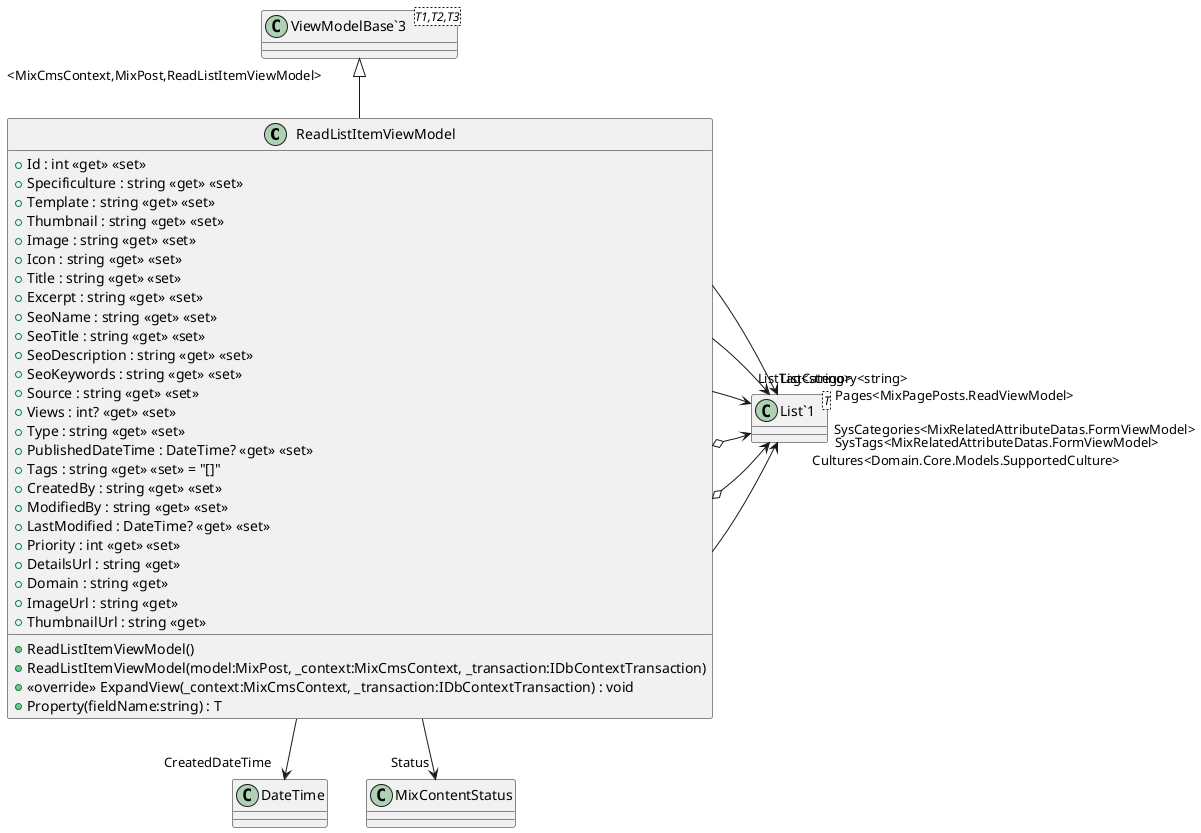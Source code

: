 @startuml
class ReadListItemViewModel {
    + Id : int <<get>> <<set>>
    + Specificulture : string <<get>> <<set>>
    + Template : string <<get>> <<set>>
    + Thumbnail : string <<get>> <<set>>
    + Image : string <<get>> <<set>>
    + Icon : string <<get>> <<set>>
    + Title : string <<get>> <<set>>
    + Excerpt : string <<get>> <<set>>
    + SeoName : string <<get>> <<set>>
    + SeoTitle : string <<get>> <<set>>
    + SeoDescription : string <<get>> <<set>>
    + SeoKeywords : string <<get>> <<set>>
    + Source : string <<get>> <<set>>
    + Views : int? <<get>> <<set>>
    + Type : string <<get>> <<set>>
    + PublishedDateTime : DateTime? <<get>> <<set>>
    + Tags : string <<get>> <<set>> = "[]"
    + CreatedBy : string <<get>> <<set>>
    + ModifiedBy : string <<get>> <<set>>
    + LastModified : DateTime? <<get>> <<set>>
    + Priority : int <<get>> <<set>>
    + DetailsUrl : string <<get>>
    + Domain : string <<get>>
    + ImageUrl : string <<get>>
    + ThumbnailUrl : string <<get>>
    + ReadListItemViewModel()
    + ReadListItemViewModel(model:MixPost, _context:MixCmsContext, _transaction:IDbContextTransaction)
    + <<override>> ExpandView(_context:MixCmsContext, _transaction:IDbContextTransaction) : void
    + Property(fieldName:string) : T
}
class "ViewModelBase`3"<T1,T2,T3> {
}
class "List`1"<T> {
}
"ViewModelBase`3" "<MixCmsContext,MixPost,ReadListItemViewModel>" <|-- ReadListItemViewModel
ReadListItemViewModel --> "Cultures<Domain.Core.Models.SupportedCulture>" "List`1"
ReadListItemViewModel --> "CreatedDateTime" DateTime
ReadListItemViewModel --> "Status" MixContentStatus
ReadListItemViewModel o-> "SysTags<MixRelatedAttributeDatas.FormViewModel>" "List`1"
ReadListItemViewModel o-> "SysCategories<MixRelatedAttributeDatas.FormViewModel>" "List`1"
ReadListItemViewModel --> "ListTag<string>" "List`1"
ReadListItemViewModel --> "ListCategory<string>" "List`1"
ReadListItemViewModel --> "Pages<MixPagePosts.ReadViewModel>" "List`1"
@enduml
